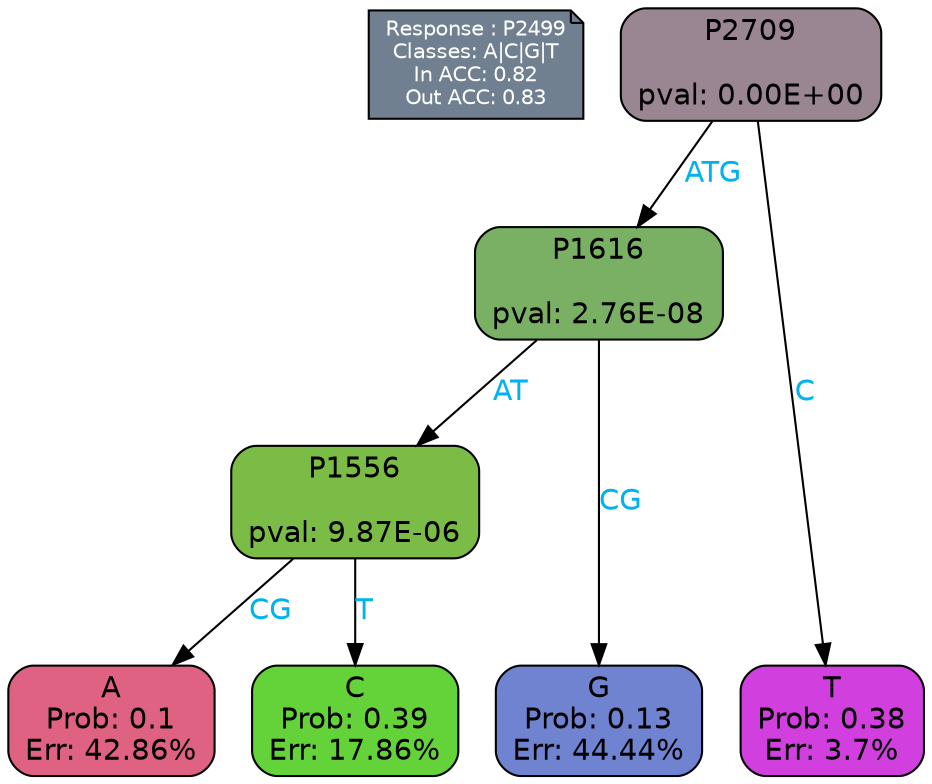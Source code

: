 digraph Tree {
node [shape=box, style="filled, rounded", color="black", fontname=helvetica] ;
graph [ranksep=equally, splines=polylines, bgcolor=transparent, dpi=600] ;
edge [fontname=helvetica] ;
LEGEND [label="Response : P2499
Classes: A|C|G|T
In ACC: 0.82
Out ACC: 0.83
",shape=note,align=left,style=filled,fillcolor="slategray",fontcolor="white",fontsize=10];1 [label="P2709

pval: 0.00E+00", fillcolor="#9a8592"] ;
2 [label="P1616

pval: 2.76E-08", fillcolor="#79b064"] ;
3 [label="P1556

pval: 9.87E-06", fillcolor="#7bbc47"] ;
4 [label="A
Prob: 0.1
Err: 42.86%", fillcolor="#df6282"] ;
5 [label="C
Prob: 0.39
Err: 17.86%", fillcolor="#63d339"] ;
6 [label="G
Prob: 0.13
Err: 44.44%", fillcolor="#6f83d1"] ;
7 [label="T
Prob: 0.38
Err: 3.7%", fillcolor="#d13fde"] ;
1 -> 2 [label="ATG",fontcolor=deepskyblue2] ;
1 -> 7 [label="C",fontcolor=deepskyblue2] ;
2 -> 3 [label="AT",fontcolor=deepskyblue2] ;
2 -> 6 [label="CG",fontcolor=deepskyblue2] ;
3 -> 4 [label="CG",fontcolor=deepskyblue2] ;
3 -> 5 [label="T",fontcolor=deepskyblue2] ;
{rank = same; 4;5;6;7;}{rank = same; LEGEND;1;}}